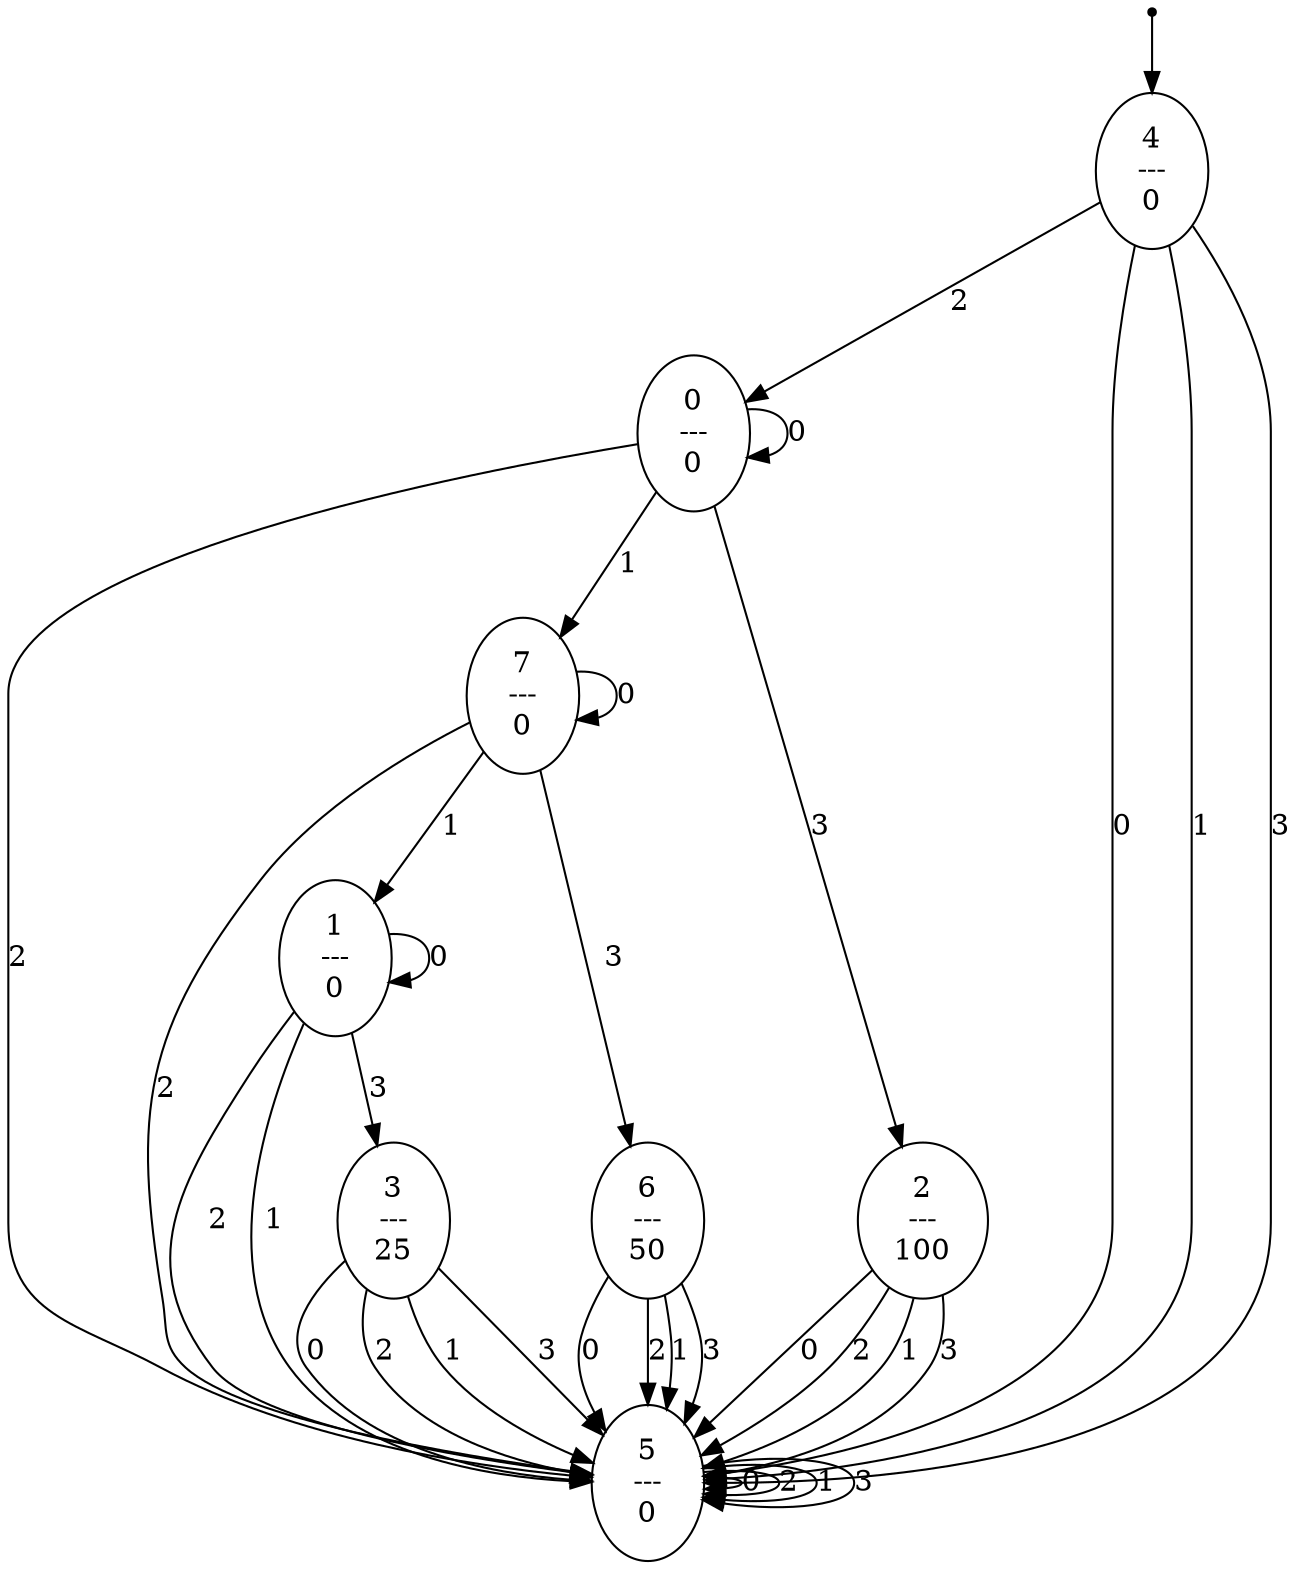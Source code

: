 digraph G {
0 [label="", shape=point];
0 -> 5;
1 [label="0\n---\n0"];
1 -> 1  [label=0];
1 -> 6  [label=2];
1 -> 8  [label=1];
1 -> 3  [label=3];
2 [label="1\n---\n0"];
2 -> 2  [label=0];
2 -> 6  [label=2];
2 -> 6  [label=1];
2 -> 4  [label=3];
3 [label="2\n---\n100"];
3 -> 6  [label=0];
3 -> 6  [label=2];
3 -> 6  [label=1];
3 -> 6  [label=3];
4 [label="3\n---\n25"];
4 -> 6  [label=0];
4 -> 6  [label=2];
4 -> 6  [label=1];
4 -> 6  [label=3];
5 [label="4\n---\n0"];
5 -> 6  [label=0];
5 -> 1  [label=2];
5 -> 6  [label=1];
5 -> 6  [label=3];
6 [label="5\n---\n0"];
6 -> 6  [label=0];
6 -> 6  [label=2];
6 -> 6  [label=1];
6 -> 6  [label=3];
7 [label="6\n---\n50"];
7 -> 6  [label=0];
7 -> 6  [label=2];
7 -> 6  [label=1];
7 -> 6  [label=3];
8 [label="7\n---\n0"];
8 -> 8  [label=0];
8 -> 6  [label=2];
8 -> 2  [label=1];
8 -> 7  [label=3];
}
